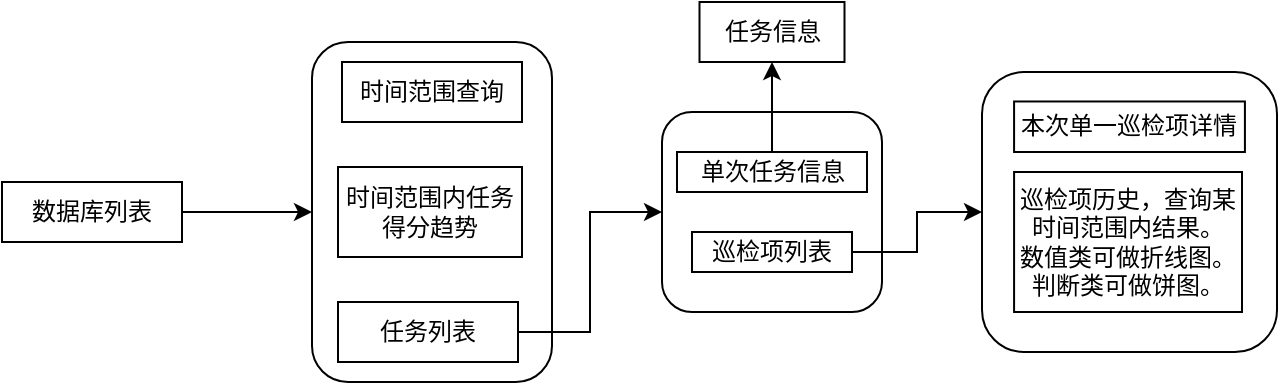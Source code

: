 <mxfile version="24.9.3">
  <diagram id="C5RBs43oDa-KdzZeNtuy" name="Page-1">
    <mxGraphModel dx="730" dy="1903" grid="1" gridSize="10" guides="1" tooltips="1" connect="1" arrows="1" fold="1" page="1" pageScale="1" pageWidth="827" pageHeight="1169" math="0" shadow="0">
      <root>
        <mxCell id="WIyWlLk6GJQsqaUBKTNV-0" />
        <mxCell id="WIyWlLk6GJQsqaUBKTNV-1" parent="WIyWlLk6GJQsqaUBKTNV-0" />
        <mxCell id="L1au-kwzUeggpMmvO1oj-28" style="edgeStyle=orthogonalEdgeStyle;rounded=0;orthogonalLoop=1;jettySize=auto;html=1;exitX=1;exitY=0.5;exitDx=0;exitDy=0;" edge="1" parent="WIyWlLk6GJQsqaUBKTNV-1" source="L1au-kwzUeggpMmvO1oj-0" target="L1au-kwzUeggpMmvO1oj-25">
          <mxGeometry relative="1" as="geometry" />
        </mxCell>
        <mxCell id="L1au-kwzUeggpMmvO1oj-0" value="数据库列表" style="rounded=0;whiteSpace=wrap;html=1;" vertex="1" parent="WIyWlLk6GJQsqaUBKTNV-1">
          <mxGeometry x="40" y="-1050" width="90" height="30" as="geometry" />
        </mxCell>
        <mxCell id="L1au-kwzUeggpMmvO1oj-12" value="" style="group" vertex="1" connectable="0" parent="WIyWlLk6GJQsqaUBKTNV-1">
          <mxGeometry x="370" y="-1085" width="110" height="100" as="geometry" />
        </mxCell>
        <mxCell id="L1au-kwzUeggpMmvO1oj-3" value="" style="rounded=1;whiteSpace=wrap;html=1;" vertex="1" parent="L1au-kwzUeggpMmvO1oj-12">
          <mxGeometry width="110" height="100" as="geometry" />
        </mxCell>
        <mxCell id="L1au-kwzUeggpMmvO1oj-6" value="巡检项列表" style="rounded=0;whiteSpace=wrap;html=1;" vertex="1" parent="L1au-kwzUeggpMmvO1oj-12">
          <mxGeometry x="15" y="60" width="80" height="20" as="geometry" />
        </mxCell>
        <mxCell id="L1au-kwzUeggpMmvO1oj-9" value="&lt;div&gt;单次任务信息&lt;/div&gt;" style="rounded=0;whiteSpace=wrap;html=1;" vertex="1" parent="L1au-kwzUeggpMmvO1oj-12">
          <mxGeometry x="7.5" y="20" width="95" height="20" as="geometry" />
        </mxCell>
        <mxCell id="L1au-kwzUeggpMmvO1oj-18" value="" style="group;autosize=0;resizeWidth=0;resizable=1;" vertex="1" connectable="0" parent="WIyWlLk6GJQsqaUBKTNV-1">
          <mxGeometry x="530" y="-1105" width="147.5" height="140" as="geometry" />
        </mxCell>
        <mxCell id="L1au-kwzUeggpMmvO1oj-17" value="" style="rounded=1;whiteSpace=wrap;html=1;" vertex="1" parent="L1au-kwzUeggpMmvO1oj-18">
          <mxGeometry width="147.5" height="140" as="geometry" />
        </mxCell>
        <mxCell id="L1au-kwzUeggpMmvO1oj-13" value="本次单一巡检项详情" style="rounded=0;whiteSpace=wrap;html=1;" vertex="1" parent="L1au-kwzUeggpMmvO1oj-18">
          <mxGeometry x="16.04" y="14.74" width="115.42" height="25.26" as="geometry" />
        </mxCell>
        <mxCell id="L1au-kwzUeggpMmvO1oj-15" value="&lt;div&gt;巡检项历史，查询某时间范围内结果。&lt;/div&gt;&lt;div&gt;数值类可做折线图。&lt;/div&gt;&lt;div&gt;判断类可做饼图。&lt;br&gt;&lt;/div&gt;" style="rounded=0;whiteSpace=wrap;html=1;" vertex="1" parent="L1au-kwzUeggpMmvO1oj-18">
          <mxGeometry x="16.04" y="50" width="113.96" height="70" as="geometry" />
        </mxCell>
        <mxCell id="L1au-kwzUeggpMmvO1oj-19" style="edgeStyle=orthogonalEdgeStyle;rounded=0;orthogonalLoop=1;jettySize=auto;html=1;exitX=1;exitY=0.5;exitDx=0;exitDy=0;entryX=0;entryY=0.5;entryDx=0;entryDy=0;" edge="1" parent="WIyWlLk6GJQsqaUBKTNV-1" source="L1au-kwzUeggpMmvO1oj-6" target="L1au-kwzUeggpMmvO1oj-17">
          <mxGeometry relative="1" as="geometry" />
        </mxCell>
        <mxCell id="L1au-kwzUeggpMmvO1oj-21" value="任务信息" style="rounded=0;whiteSpace=wrap;html=1;" vertex="1" parent="WIyWlLk6GJQsqaUBKTNV-1">
          <mxGeometry x="388.75" y="-1140" width="72.5" height="30" as="geometry" />
        </mxCell>
        <mxCell id="L1au-kwzUeggpMmvO1oj-20" style="edgeStyle=orthogonalEdgeStyle;rounded=0;orthogonalLoop=1;jettySize=auto;html=1;exitX=0.5;exitY=0;exitDx=0;exitDy=0;entryX=0.5;entryY=1;entryDx=0;entryDy=0;" edge="1" parent="WIyWlLk6GJQsqaUBKTNV-1" source="L1au-kwzUeggpMmvO1oj-9" target="L1au-kwzUeggpMmvO1oj-21">
          <mxGeometry relative="1" as="geometry">
            <mxPoint x="425" y="-1120" as="targetPoint" />
          </mxGeometry>
        </mxCell>
        <mxCell id="L1au-kwzUeggpMmvO1oj-27" value="" style="group" vertex="1" connectable="0" parent="WIyWlLk6GJQsqaUBKTNV-1">
          <mxGeometry x="195" y="-1120" width="120" height="170" as="geometry" />
        </mxCell>
        <mxCell id="L1au-kwzUeggpMmvO1oj-25" value="" style="rounded=1;whiteSpace=wrap;html=1;" vertex="1" parent="L1au-kwzUeggpMmvO1oj-27">
          <mxGeometry width="120" height="170" as="geometry" />
        </mxCell>
        <mxCell id="L1au-kwzUeggpMmvO1oj-1" value="&lt;div&gt;任务列表&lt;/div&gt;" style="rounded=0;whiteSpace=wrap;html=1;" vertex="1" parent="L1au-kwzUeggpMmvO1oj-27">
          <mxGeometry x="13" y="130" width="90" height="30" as="geometry" />
        </mxCell>
        <mxCell id="L1au-kwzUeggpMmvO1oj-23" value="时间范围查询" style="rounded=0;whiteSpace=wrap;html=1;" vertex="1" parent="L1au-kwzUeggpMmvO1oj-27">
          <mxGeometry x="15" y="10" width="90" height="30" as="geometry" />
        </mxCell>
        <mxCell id="L1au-kwzUeggpMmvO1oj-26" value="时间范围内任务得分趋势" style="rounded=0;whiteSpace=wrap;html=1;" vertex="1" parent="L1au-kwzUeggpMmvO1oj-27">
          <mxGeometry x="13" y="62.5" width="92" height="45" as="geometry" />
        </mxCell>
        <mxCell id="L1au-kwzUeggpMmvO1oj-29" style="edgeStyle=orthogonalEdgeStyle;rounded=0;orthogonalLoop=1;jettySize=auto;html=1;exitX=1;exitY=0.5;exitDx=0;exitDy=0;entryX=0;entryY=0.5;entryDx=0;entryDy=0;" edge="1" parent="WIyWlLk6GJQsqaUBKTNV-1" source="L1au-kwzUeggpMmvO1oj-1" target="L1au-kwzUeggpMmvO1oj-3">
          <mxGeometry relative="1" as="geometry" />
        </mxCell>
      </root>
    </mxGraphModel>
  </diagram>
</mxfile>
